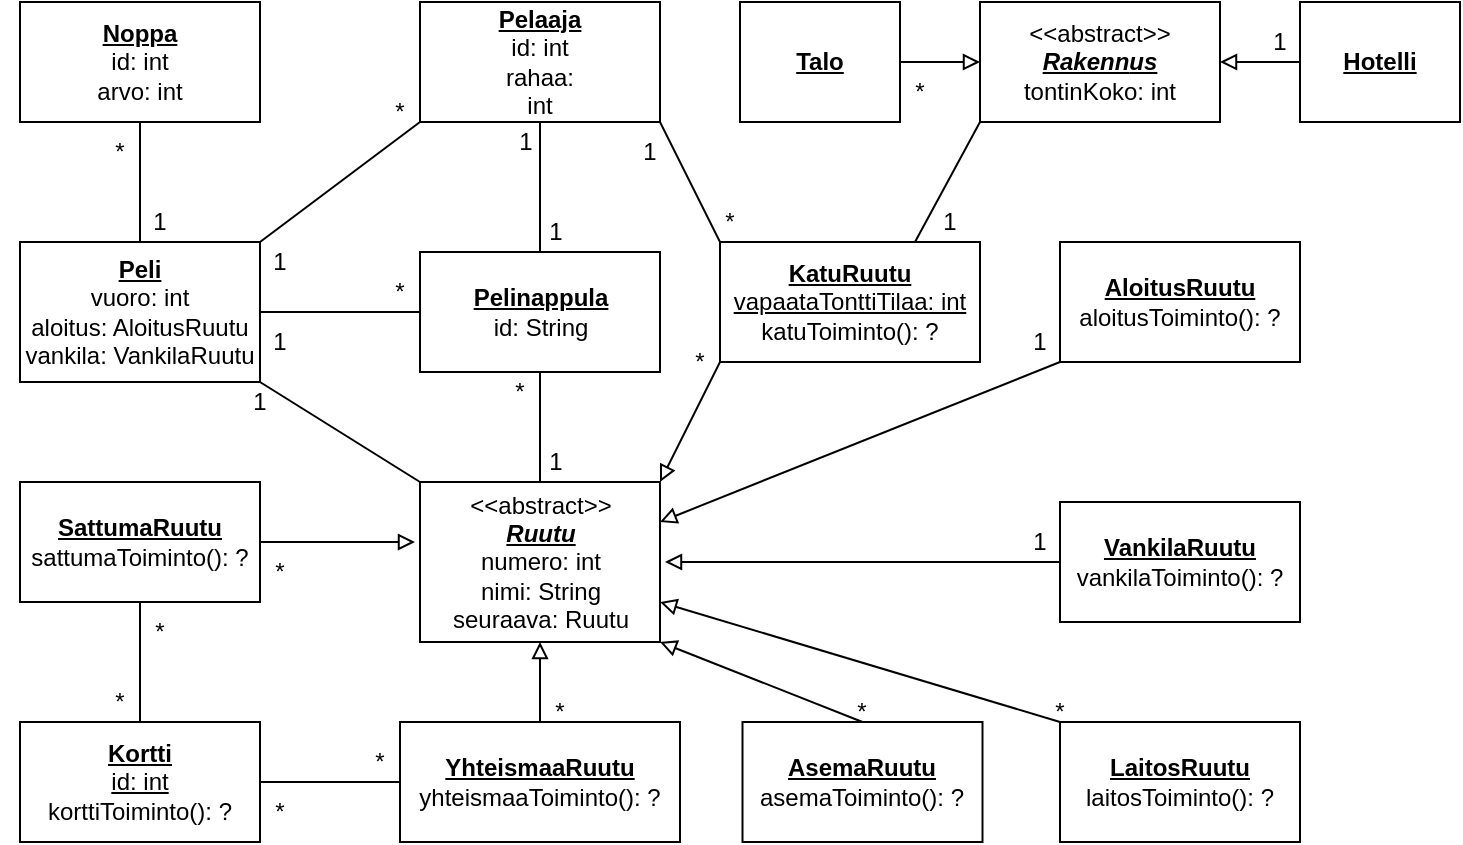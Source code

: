 <mxfile version="12.9.5" type="device"><diagram id="FYhtlltcUe9VGWHNHVP8" name="Page-1"><mxGraphModel dx="1038" dy="547" grid="1" gridSize="10" guides="1" tooltips="1" connect="1" arrows="1" fold="1" page="1" pageScale="1" pageWidth="850" pageHeight="1100" math="0" shadow="0"><root><mxCell id="0"/><mxCell id="1" parent="0"/><mxCell id="oc8PdfQoHnqJZ-_hbpS6-1" value="" style="rounded=0;whiteSpace=wrap;html=1;" vertex="1" parent="1"><mxGeometry x="40" y="160" width="120" height="70" as="geometry"/></mxCell><mxCell id="oc8PdfQoHnqJZ-_hbpS6-2" value="&lt;div&gt;&lt;u&gt;&lt;b&gt;Peli&lt;/b&gt;&lt;/u&gt;&lt;/div&gt;&lt;div&gt;vuoro: int&lt;/div&gt;&lt;div&gt;aloitus: AloitusRuutu&lt;br&gt;&lt;/div&gt;vankila: VankilaRuutu" style="text;html=1;strokeColor=none;fillColor=none;align=center;verticalAlign=middle;whiteSpace=wrap;rounded=0;" vertex="1" parent="1"><mxGeometry x="30" y="185" width="140" height="20" as="geometry"/></mxCell><mxCell id="oc8PdfQoHnqJZ-_hbpS6-3" value="" style="rounded=0;whiteSpace=wrap;html=1;" vertex="1" parent="1"><mxGeometry x="240" y="40" width="120" height="60" as="geometry"/></mxCell><mxCell id="oc8PdfQoHnqJZ-_hbpS6-4" value="&lt;div&gt;&lt;u&gt;&lt;b&gt;Pelaaja&lt;br&gt;&lt;/b&gt;&lt;/u&gt;&lt;/div&gt;&lt;div&gt;id: int&lt;br&gt;&lt;/div&gt;&lt;div&gt;rahaa: int&lt;br&gt;&lt;/div&gt;" style="text;html=1;strokeColor=none;fillColor=none;align=center;verticalAlign=middle;whiteSpace=wrap;rounded=0;" vertex="1" parent="1"><mxGeometry x="275" y="60" width="50" height="20" as="geometry"/></mxCell><mxCell id="oc8PdfQoHnqJZ-_hbpS6-5" value="" style="rounded=0;whiteSpace=wrap;html=1;" vertex="1" parent="1"><mxGeometry x="240" y="280" width="120" height="80" as="geometry"/></mxCell><mxCell id="oc8PdfQoHnqJZ-_hbpS6-6" value="&lt;div&gt;&amp;lt;&amp;lt;abstract&amp;gt;&amp;gt;&lt;br&gt;&lt;b&gt;&lt;/b&gt;&lt;u&gt;&lt;b&gt;&lt;/b&gt;&lt;/u&gt;&lt;/div&gt;&lt;div&gt;&lt;i&gt;&lt;u&gt;&lt;b&gt;Ruutu&lt;/b&gt;&lt;/u&gt;&lt;/i&gt;&lt;/div&gt;&lt;div&gt;numero: int&lt;/div&gt;&lt;div&gt;nimi: String&lt;/div&gt;&lt;div&gt;seuraava: Ruutu&lt;br&gt;&lt;/div&gt;" style="text;html=1;strokeColor=none;fillColor=none;align=center;verticalAlign=middle;whiteSpace=wrap;rounded=0;" vertex="1" parent="1"><mxGeometry x="237.5" y="310" width="125" height="20" as="geometry"/></mxCell><mxCell id="oc8PdfQoHnqJZ-_hbpS6-7" value="" style="rounded=0;whiteSpace=wrap;html=1;" vertex="1" parent="1"><mxGeometry x="240" y="165" width="120" height="60" as="geometry"/></mxCell><mxCell id="oc8PdfQoHnqJZ-_hbpS6-8" value="&lt;div&gt;&lt;u&gt;&lt;b&gt;Pelinappula&lt;/b&gt;&lt;/u&gt;&lt;/div&gt;&lt;div&gt;id: String&lt;br&gt;&lt;b&gt;&lt;/b&gt;&lt;/div&gt;" style="text;html=1;strokeColor=none;fillColor=none;align=center;verticalAlign=middle;whiteSpace=wrap;rounded=0;" vertex="1" parent="1"><mxGeometry x="272.5" y="185" width="55" height="20" as="geometry"/></mxCell><mxCell id="oc8PdfQoHnqJZ-_hbpS6-9" value="" style="rounded=0;whiteSpace=wrap;html=1;" vertex="1" parent="1"><mxGeometry x="40" y="40" width="120" height="60" as="geometry"/></mxCell><mxCell id="oc8PdfQoHnqJZ-_hbpS6-10" value="&lt;div&gt;&lt;u&gt;&lt;b&gt;Noppa&lt;/b&gt;&lt;/u&gt;&lt;/div&gt;&lt;div&gt;id: int&lt;/div&gt;&lt;div&gt;arvo: int&lt;br&gt;&lt;/div&gt;" style="text;html=1;strokeColor=none;fillColor=none;align=center;verticalAlign=middle;whiteSpace=wrap;rounded=0;" vertex="1" parent="1"><mxGeometry x="50" y="60" width="100" height="20" as="geometry"/></mxCell><mxCell id="oc8PdfQoHnqJZ-_hbpS6-11" value="" style="endArrow=none;html=1;exitX=0.5;exitY=1;exitDx=0;exitDy=0;entryX=0.5;entryY=0;entryDx=0;entryDy=0;" edge="1" parent="1" source="oc8PdfQoHnqJZ-_hbpS6-7" target="oc8PdfQoHnqJZ-_hbpS6-5"><mxGeometry width="50" height="50" relative="1" as="geometry"><mxPoint x="400" y="270" as="sourcePoint"/><mxPoint x="270" y="240" as="targetPoint"/></mxGeometry></mxCell><mxCell id="oc8PdfQoHnqJZ-_hbpS6-12" value="" style="endArrow=none;html=1;exitX=0.5;exitY=1;exitDx=0;exitDy=0;entryX=0.5;entryY=0;entryDx=0;entryDy=0;" edge="1" parent="1" source="oc8PdfQoHnqJZ-_hbpS6-3" target="oc8PdfQoHnqJZ-_hbpS6-7"><mxGeometry width="50" height="50" relative="1" as="geometry"><mxPoint x="310" y="140" as="sourcePoint"/><mxPoint x="270" y="140" as="targetPoint"/></mxGeometry></mxCell><mxCell id="oc8PdfQoHnqJZ-_hbpS6-14" value="" style="endArrow=none;html=1;entryX=0.5;entryY=1;entryDx=0;entryDy=0;exitX=0.5;exitY=0;exitDx=0;exitDy=0;" edge="1" parent="1" source="oc8PdfQoHnqJZ-_hbpS6-1" target="oc8PdfQoHnqJZ-_hbpS6-9"><mxGeometry width="50" height="50" relative="1" as="geometry"><mxPoint x="400" y="270" as="sourcePoint"/><mxPoint x="450" y="220" as="targetPoint"/></mxGeometry></mxCell><mxCell id="oc8PdfQoHnqJZ-_hbpS6-15" value="" style="endArrow=none;html=1;entryX=0;entryY=0.5;entryDx=0;entryDy=0;exitX=1;exitY=0.5;exitDx=0;exitDy=0;" edge="1" parent="1" source="oc8PdfQoHnqJZ-_hbpS6-1" target="oc8PdfQoHnqJZ-_hbpS6-7"><mxGeometry width="50" height="50" relative="1" as="geometry"><mxPoint x="400" y="270" as="sourcePoint"/><mxPoint x="450" y="220" as="targetPoint"/></mxGeometry></mxCell><mxCell id="oc8PdfQoHnqJZ-_hbpS6-16" value="" style="endArrow=none;html=1;entryX=0;entryY=1;entryDx=0;entryDy=0;exitX=1;exitY=0;exitDx=0;exitDy=0;" edge="1" parent="1" source="oc8PdfQoHnqJZ-_hbpS6-1" target="oc8PdfQoHnqJZ-_hbpS6-3"><mxGeometry width="50" height="50" relative="1" as="geometry"><mxPoint x="400" y="270" as="sourcePoint"/><mxPoint x="450" y="220" as="targetPoint"/></mxGeometry></mxCell><mxCell id="oc8PdfQoHnqJZ-_hbpS6-17" value="" style="endArrow=none;html=1;entryX=1;entryY=1;entryDx=0;entryDy=0;exitX=0;exitY=0;exitDx=0;exitDy=0;" edge="1" parent="1" source="oc8PdfQoHnqJZ-_hbpS6-5" target="oc8PdfQoHnqJZ-_hbpS6-1"><mxGeometry width="50" height="50" relative="1" as="geometry"><mxPoint x="400" y="270" as="sourcePoint"/><mxPoint x="450" y="220" as="targetPoint"/></mxGeometry></mxCell><mxCell id="oc8PdfQoHnqJZ-_hbpS6-20" value="1" style="text;html=1;strokeColor=none;fillColor=none;align=center;verticalAlign=middle;whiteSpace=wrap;rounded=0;" vertex="1" parent="1"><mxGeometry x="90" y="140" width="40" height="20" as="geometry"/></mxCell><mxCell id="oc8PdfQoHnqJZ-_hbpS6-21" value="*" style="text;html=1;strokeColor=none;fillColor=none;align=center;verticalAlign=middle;whiteSpace=wrap;rounded=0;" vertex="1" parent="1"><mxGeometry x="70" y="100" width="40" height="30" as="geometry"/></mxCell><mxCell id="oc8PdfQoHnqJZ-_hbpS6-23" value="1" style="text;html=1;strokeColor=none;fillColor=none;align=center;verticalAlign=middle;whiteSpace=wrap;rounded=0;" vertex="1" parent="1"><mxGeometry x="140" y="230" width="40" height="20" as="geometry"/></mxCell><mxCell id="oc8PdfQoHnqJZ-_hbpS6-25" value="*" style="text;html=1;strokeColor=none;fillColor=none;align=center;verticalAlign=middle;whiteSpace=wrap;rounded=0;" vertex="1" parent="1"><mxGeometry x="210" y="80" width="40" height="30" as="geometry"/></mxCell><mxCell id="oc8PdfQoHnqJZ-_hbpS6-26" value="1" style="text;html=1;strokeColor=none;fillColor=none;align=center;verticalAlign=middle;whiteSpace=wrap;rounded=0;" vertex="1" parent="1"><mxGeometry x="150" y="160" width="40" height="20" as="geometry"/></mxCell><mxCell id="oc8PdfQoHnqJZ-_hbpS6-27" value="1" style="text;html=1;strokeColor=none;fillColor=none;align=center;verticalAlign=middle;whiteSpace=wrap;rounded=0;" vertex="1" parent="1"><mxGeometry x="287.5" y="145" width="40" height="20" as="geometry"/></mxCell><mxCell id="oc8PdfQoHnqJZ-_hbpS6-28" value="1" style="text;html=1;strokeColor=none;fillColor=none;align=center;verticalAlign=middle;whiteSpace=wrap;rounded=0;" vertex="1" parent="1"><mxGeometry x="272.5" y="100" width="40" height="20" as="geometry"/></mxCell><mxCell id="oc8PdfQoHnqJZ-_hbpS6-29" value="1" style="text;html=1;strokeColor=none;fillColor=none;align=center;verticalAlign=middle;whiteSpace=wrap;rounded=0;" vertex="1" parent="1"><mxGeometry x="287.5" y="260" width="40" height="20" as="geometry"/></mxCell><mxCell id="oc8PdfQoHnqJZ-_hbpS6-30" value="*" style="text;html=1;strokeColor=none;fillColor=none;align=center;verticalAlign=middle;whiteSpace=wrap;rounded=0;" vertex="1" parent="1"><mxGeometry x="270" y="220" width="40" height="30" as="geometry"/></mxCell><mxCell id="oc8PdfQoHnqJZ-_hbpS6-31" value="*" style="text;html=1;strokeColor=none;fillColor=none;align=center;verticalAlign=middle;whiteSpace=wrap;rounded=0;" vertex="1" parent="1"><mxGeometry x="210" y="170" width="40" height="30" as="geometry"/></mxCell><mxCell id="oc8PdfQoHnqJZ-_hbpS6-34" value="1" style="text;html=1;strokeColor=none;fillColor=none;align=center;verticalAlign=middle;whiteSpace=wrap;rounded=0;" vertex="1" parent="1"><mxGeometry x="150" y="200" width="40" height="20" as="geometry"/></mxCell><mxCell id="oc8PdfQoHnqJZ-_hbpS6-36" value="&lt;div&gt;&lt;u&gt;&lt;b&gt;KatuRuutu&lt;/b&gt;&lt;/u&gt;&lt;/div&gt;&lt;div&gt;&lt;u&gt;vapaataTonttiTilaa: int&lt;br&gt;&lt;/u&gt;&lt;/div&gt;katuToiminto(): ?" style="rounded=0;whiteSpace=wrap;html=1;" vertex="1" parent="1"><mxGeometry x="390" y="160" width="130" height="60" as="geometry"/></mxCell><mxCell id="oc8PdfQoHnqJZ-_hbpS6-37" value="&lt;div&gt;&lt;u&gt;&lt;b&gt;Kortti&lt;/b&gt;&lt;/u&gt;&lt;/div&gt;&lt;div&gt;&lt;u&gt;id: int&lt;/u&gt;&lt;/div&gt;&lt;div&gt;korttiToiminto(): ?&lt;br&gt;&lt;/div&gt;" style="rounded=0;whiteSpace=wrap;html=1;" vertex="1" parent="1"><mxGeometry x="40" y="400" width="120" height="60" as="geometry"/></mxCell><mxCell id="oc8PdfQoHnqJZ-_hbpS6-38" value="" style="endArrow=none;html=1;entryX=0.5;entryY=1;entryDx=0;entryDy=0;exitX=0.5;exitY=0;exitDx=0;exitDy=0;" edge="1" parent="1" source="oc8PdfQoHnqJZ-_hbpS6-37" target="oc8PdfQoHnqJZ-_hbpS6-40"><mxGeometry width="50" height="50" relative="1" as="geometry"><mxPoint x="585" y="410" as="sourcePoint"/><mxPoint x="515" y="360" as="targetPoint"/></mxGeometry></mxCell><mxCell id="oc8PdfQoHnqJZ-_hbpS6-39" value="*" style="text;html=1;strokeColor=none;fillColor=none;align=center;verticalAlign=middle;whiteSpace=wrap;rounded=0;" vertex="1" parent="1"><mxGeometry x="90" y="340" width="40" height="30" as="geometry"/></mxCell><mxCell id="oc8PdfQoHnqJZ-_hbpS6-40" value="&lt;div&gt;&lt;u&gt;&lt;b&gt;SattumaRuutu&lt;/b&gt;&lt;/u&gt;&lt;/div&gt;sattumaToiminto(): ?" style="rounded=0;whiteSpace=wrap;html=1;" vertex="1" parent="1"><mxGeometry x="40" y="280" width="120" height="60" as="geometry"/></mxCell><mxCell id="oc8PdfQoHnqJZ-_hbpS6-41" value="&lt;div&gt;&lt;u&gt;&lt;b&gt;YhteismaaRuutu&lt;/b&gt;&lt;/u&gt;&lt;/div&gt;yhteismaaToiminto(): ?" style="rounded=0;whiteSpace=wrap;html=1;" vertex="1" parent="1"><mxGeometry x="230" y="400" width="140" height="60" as="geometry"/></mxCell><mxCell id="oc8PdfQoHnqJZ-_hbpS6-42" value="*" style="text;html=1;strokeColor=none;fillColor=none;align=center;verticalAlign=middle;whiteSpace=wrap;rounded=0;" vertex="1" parent="1"><mxGeometry x="200" y="410" width="40" height="20" as="geometry"/></mxCell><mxCell id="oc8PdfQoHnqJZ-_hbpS6-43" value="" style="endArrow=none;html=1;entryX=0;entryY=0.5;entryDx=0;entryDy=0;exitX=1;exitY=0.5;exitDx=0;exitDy=0;" edge="1" parent="1" source="oc8PdfQoHnqJZ-_hbpS6-37" target="oc8PdfQoHnqJZ-_hbpS6-41"><mxGeometry width="50" height="50" relative="1" as="geometry"><mxPoint x="365" y="340" as="sourcePoint"/><mxPoint x="415" y="290" as="targetPoint"/></mxGeometry></mxCell><mxCell id="oc8PdfQoHnqJZ-_hbpS6-44" value="*" style="text;html=1;strokeColor=none;fillColor=none;align=center;verticalAlign=middle;whiteSpace=wrap;rounded=0;" vertex="1" parent="1"><mxGeometry x="70" y="380" width="40" height="20" as="geometry"/></mxCell><mxCell id="oc8PdfQoHnqJZ-_hbpS6-45" value="*" style="text;html=1;strokeColor=none;fillColor=none;align=center;verticalAlign=middle;whiteSpace=wrap;rounded=0;" vertex="1" parent="1"><mxGeometry x="150" y="430" width="40" height="30" as="geometry"/></mxCell><mxCell id="oc8PdfQoHnqJZ-_hbpS6-51" value="" style="endArrow=block;html=1;exitX=1;exitY=0.5;exitDx=0;exitDy=0;endFill=0;entryX=0;entryY=0;entryDx=0;entryDy=0;" edge="1" parent="1" source="oc8PdfQoHnqJZ-_hbpS6-40" target="oc8PdfQoHnqJZ-_hbpS6-6"><mxGeometry width="50" height="50" relative="1" as="geometry"><mxPoint x="400" y="310" as="sourcePoint"/><mxPoint x="210" y="330" as="targetPoint"/></mxGeometry></mxCell><mxCell id="oc8PdfQoHnqJZ-_hbpS6-52" value="" style="endArrow=block;html=1;exitX=0.5;exitY=0;exitDx=0;exitDy=0;endFill=0;entryX=1;entryY=1;entryDx=0;entryDy=0;" edge="1" parent="1" source="oc8PdfQoHnqJZ-_hbpS6-76" target="oc8PdfQoHnqJZ-_hbpS6-5"><mxGeometry width="50" height="50" relative="1" as="geometry"><mxPoint x="112.5" y="690" as="sourcePoint"/><mxPoint x="380" y="370" as="targetPoint"/></mxGeometry></mxCell><mxCell id="oc8PdfQoHnqJZ-_hbpS6-54" value="" style="endArrow=block;html=1;exitX=0.5;exitY=0;exitDx=0;exitDy=0;endFill=0;entryX=0.5;entryY=1;entryDx=0;entryDy=0;" edge="1" parent="1" source="oc8PdfQoHnqJZ-_hbpS6-41" target="oc8PdfQoHnqJZ-_hbpS6-5"><mxGeometry width="50" height="50" relative="1" as="geometry"><mxPoint x="140" y="540" as="sourcePoint"/><mxPoint x="217.5" y="540" as="targetPoint"/></mxGeometry></mxCell><mxCell id="oc8PdfQoHnqJZ-_hbpS6-55" value="" style="endArrow=none;html=1;entryX=1;entryY=1;entryDx=0;entryDy=0;exitX=0;exitY=0;exitDx=0;exitDy=0;" edge="1" parent="1" source="oc8PdfQoHnqJZ-_hbpS6-36" target="oc8PdfQoHnqJZ-_hbpS6-3"><mxGeometry width="50" height="50" relative="1" as="geometry"><mxPoint x="400" y="310" as="sourcePoint"/><mxPoint x="450" y="260" as="targetPoint"/></mxGeometry></mxCell><mxCell id="oc8PdfQoHnqJZ-_hbpS6-56" value="*" style="text;html=1;strokeColor=none;fillColor=none;align=center;verticalAlign=middle;whiteSpace=wrap;rounded=0;" vertex="1" parent="1"><mxGeometry x="370" y="135" width="50" height="30" as="geometry"/></mxCell><mxCell id="oc8PdfQoHnqJZ-_hbpS6-57" value="1" style="text;html=1;strokeColor=none;fillColor=none;align=center;verticalAlign=middle;whiteSpace=wrap;rounded=0;" vertex="1" parent="1"><mxGeometry x="330" y="105" width="50" height="20" as="geometry"/></mxCell><mxCell id="oc8PdfQoHnqJZ-_hbpS6-60" value="&lt;div&gt;&amp;lt;&amp;lt;abstract&amp;gt;&amp;gt;&lt;br&gt;&lt;b&gt;&lt;u&gt;&lt;/u&gt;&lt;/b&gt;&lt;/div&gt;&lt;div&gt;&lt;i&gt;&lt;b&gt;&lt;u&gt;Rakenn&lt;/u&gt;&lt;u&gt;us&lt;/u&gt;&lt;/b&gt;&lt;/i&gt;&lt;/div&gt;&lt;div&gt;tontinKoko: int&lt;br&gt;&lt;/div&gt;" style="rounded=0;whiteSpace=wrap;html=1;" vertex="1" parent="1"><mxGeometry x="520" y="40" width="120" height="60" as="geometry"/></mxCell><mxCell id="oc8PdfQoHnqJZ-_hbpS6-61" value="&lt;br&gt;&lt;div&gt;&lt;u&gt;&lt;b&gt;Hotelli&lt;/b&gt;&lt;/u&gt;&lt;/div&gt;&lt;div&gt;&lt;u&gt;&lt;b&gt;&lt;br&gt;&lt;/b&gt;&lt;/u&gt;&lt;/div&gt;" style="rounded=0;whiteSpace=wrap;html=1;" vertex="1" parent="1"><mxGeometry x="680" y="40" width="80" height="60" as="geometry"/></mxCell><mxCell id="oc8PdfQoHnqJZ-_hbpS6-62" value="&lt;u&gt;&lt;b&gt;Talo&lt;/b&gt;&lt;/u&gt;" style="rounded=0;whiteSpace=wrap;html=1;" vertex="1" parent="1"><mxGeometry x="400" y="40" width="80" height="60" as="geometry"/></mxCell><mxCell id="oc8PdfQoHnqJZ-_hbpS6-63" value="" style="endArrow=block;html=1;endFill=0;entryX=0;entryY=0.5;entryDx=0;entryDy=0;exitX=1;exitY=0.5;exitDx=0;exitDy=0;" edge="1" parent="1" source="oc8PdfQoHnqJZ-_hbpS6-62" target="oc8PdfQoHnqJZ-_hbpS6-60"><mxGeometry width="50" height="50" relative="1" as="geometry"><mxPoint y="230" as="sourcePoint"/><mxPoint x="50" y="180" as="targetPoint"/></mxGeometry></mxCell><mxCell id="oc8PdfQoHnqJZ-_hbpS6-64" value="" style="endArrow=block;html=1;endFill=0;exitX=0;exitY=0.5;exitDx=0;exitDy=0;entryX=1;entryY=0.5;entryDx=0;entryDy=0;" edge="1" parent="1" source="oc8PdfQoHnqJZ-_hbpS6-61" target="oc8PdfQoHnqJZ-_hbpS6-60"><mxGeometry width="50" height="50" relative="1" as="geometry"><mxPoint x="620" y="230" as="sourcePoint"/><mxPoint x="600" y="110" as="targetPoint"/></mxGeometry></mxCell><mxCell id="oc8PdfQoHnqJZ-_hbpS6-65" value="" style="endArrow=none;html=1;entryX=0;entryY=1;entryDx=0;entryDy=0;exitX=0.75;exitY=0;exitDx=0;exitDy=0;" edge="1" parent="1" source="oc8PdfQoHnqJZ-_hbpS6-36" target="oc8PdfQoHnqJZ-_hbpS6-60"><mxGeometry width="50" height="50" relative="1" as="geometry"><mxPoint x="400" y="310" as="sourcePoint"/><mxPoint x="450" y="260" as="targetPoint"/></mxGeometry></mxCell><mxCell id="oc8PdfQoHnqJZ-_hbpS6-68" value="*" style="text;html=1;strokeColor=none;fillColor=none;align=center;verticalAlign=middle;whiteSpace=wrap;rounded=0;" vertex="1" parent="1"><mxGeometry x="470" y="70" width="40" height="30" as="geometry"/></mxCell><mxCell id="oc8PdfQoHnqJZ-_hbpS6-71" value="1" style="text;html=1;strokeColor=none;fillColor=none;align=center;verticalAlign=middle;whiteSpace=wrap;rounded=0;" vertex="1" parent="1"><mxGeometry x="480" y="140" width="50" height="20" as="geometry"/></mxCell><mxCell id="oc8PdfQoHnqJZ-_hbpS6-72" value="" style="endArrow=block;html=1;exitX=0;exitY=1;exitDx=0;exitDy=0;endFill=0;entryX=1;entryY=0;entryDx=0;entryDy=0;" edge="1" parent="1" source="oc8PdfQoHnqJZ-_hbpS6-36" target="oc8PdfQoHnqJZ-_hbpS6-5"><mxGeometry width="50" height="50" relative="1" as="geometry"><mxPoint x="140" y="540" as="sourcePoint"/><mxPoint x="217.5" y="540" as="targetPoint"/></mxGeometry></mxCell><mxCell id="oc8PdfQoHnqJZ-_hbpS6-74" value="&lt;u&gt;&lt;b&gt;AloitusRuutu&lt;/b&gt;&lt;/u&gt;&lt;div&gt;aloitusToiminto(): ?&lt;u&gt;&lt;b&gt;&lt;br&gt;&lt;/b&gt;&lt;/u&gt;&lt;/div&gt;" style="rounded=0;whiteSpace=wrap;html=1;" vertex="1" parent="1"><mxGeometry x="560" y="160" width="120" height="60" as="geometry"/></mxCell><mxCell id="oc8PdfQoHnqJZ-_hbpS6-75" value="&lt;div&gt;&lt;u&gt;&lt;b&gt;VankilaRuutu&lt;/b&gt;&lt;/u&gt;&lt;/div&gt;vankilaToiminto(): ?" style="rounded=0;whiteSpace=wrap;html=1;" vertex="1" parent="1"><mxGeometry x="560" y="290" width="120" height="60" as="geometry"/></mxCell><mxCell id="oc8PdfQoHnqJZ-_hbpS6-76" value="&lt;div&gt;&lt;u&gt;&lt;b&gt;AsemaRuutu&lt;/b&gt;&lt;/u&gt;&lt;/div&gt;asemaToiminto(): ?" style="rounded=0;whiteSpace=wrap;html=1;" vertex="1" parent="1"><mxGeometry x="401.25" y="400" width="120" height="60" as="geometry"/></mxCell><mxCell id="oc8PdfQoHnqJZ-_hbpS6-77" value="&lt;div&gt;&lt;u&gt;&lt;b&gt;LaitosRuutu&lt;/b&gt;&lt;/u&gt;&lt;/div&gt;laitosToiminto(): ?" style="rounded=0;whiteSpace=wrap;html=1;" vertex="1" parent="1"><mxGeometry x="560" y="400" width="120" height="60" as="geometry"/></mxCell><mxCell id="oc8PdfQoHnqJZ-_hbpS6-78" value="" style="endArrow=block;html=1;exitX=0;exitY=0;exitDx=0;exitDy=0;endFill=0;entryX=1;entryY=0.75;entryDx=0;entryDy=0;" edge="1" parent="1" source="oc8PdfQoHnqJZ-_hbpS6-77" target="oc8PdfQoHnqJZ-_hbpS6-5"><mxGeometry width="50" height="50" relative="1" as="geometry"><mxPoint x="122.5" y="700" as="sourcePoint"/><mxPoint x="380" y="350" as="targetPoint"/></mxGeometry></mxCell><mxCell id="oc8PdfQoHnqJZ-_hbpS6-79" value="" style="endArrow=block;html=1;exitX=0;exitY=0.5;exitDx=0;exitDy=0;endFill=0;entryX=1;entryY=0.5;entryDx=0;entryDy=0;" edge="1" parent="1" source="oc8PdfQoHnqJZ-_hbpS6-75" target="oc8PdfQoHnqJZ-_hbpS6-6"><mxGeometry width="50" height="50" relative="1" as="geometry"><mxPoint x="132.5" y="710" as="sourcePoint"/><mxPoint x="390" y="320" as="targetPoint"/></mxGeometry></mxCell><mxCell id="oc8PdfQoHnqJZ-_hbpS6-80" value="" style="endArrow=block;html=1;exitX=0;exitY=1;exitDx=0;exitDy=0;endFill=0;entryX=1;entryY=0.25;entryDx=0;entryDy=0;" edge="1" parent="1" source="oc8PdfQoHnqJZ-_hbpS6-74" target="oc8PdfQoHnqJZ-_hbpS6-5"><mxGeometry width="50" height="50" relative="1" as="geometry"><mxPoint x="142.5" y="720" as="sourcePoint"/><mxPoint x="420" y="280" as="targetPoint"/></mxGeometry></mxCell><mxCell id="oc8PdfQoHnqJZ-_hbpS6-81" value="1" style="text;html=1;strokeColor=none;fillColor=none;align=center;verticalAlign=middle;whiteSpace=wrap;rounded=0;" vertex="1" parent="1"><mxGeometry x="650" y="50" width="40" height="20" as="geometry"/></mxCell><mxCell id="oc8PdfQoHnqJZ-_hbpS6-83" value="1" style="text;html=1;strokeColor=none;fillColor=none;align=center;verticalAlign=middle;whiteSpace=wrap;rounded=0;" vertex="1" parent="1"><mxGeometry x="530" y="200" width="40" height="20" as="geometry"/></mxCell><mxCell id="oc8PdfQoHnqJZ-_hbpS6-84" value="1" style="text;html=1;strokeColor=none;fillColor=none;align=center;verticalAlign=middle;whiteSpace=wrap;rounded=0;" vertex="1" parent="1"><mxGeometry x="530" y="300" width="40" height="20" as="geometry"/></mxCell><mxCell id="oc8PdfQoHnqJZ-_hbpS6-85" value="*" style="text;html=1;strokeColor=none;fillColor=none;align=center;verticalAlign=middle;whiteSpace=wrap;rounded=0;" vertex="1" parent="1"><mxGeometry x="150" y="310" width="40" height="30" as="geometry"/></mxCell><mxCell id="oc8PdfQoHnqJZ-_hbpS6-86" value="*" style="text;html=1;strokeColor=none;fillColor=none;align=center;verticalAlign=middle;whiteSpace=wrap;rounded=0;" vertex="1" parent="1"><mxGeometry x="290" y="380" width="40" height="30" as="geometry"/></mxCell><mxCell id="oc8PdfQoHnqJZ-_hbpS6-88" value="*" style="text;html=1;strokeColor=none;fillColor=none;align=center;verticalAlign=middle;whiteSpace=wrap;rounded=0;" vertex="1" parent="1"><mxGeometry x="441.25" y="385" width="40" height="20" as="geometry"/></mxCell><mxCell id="oc8PdfQoHnqJZ-_hbpS6-89" value="*" style="text;html=1;strokeColor=none;fillColor=none;align=center;verticalAlign=middle;whiteSpace=wrap;rounded=0;" vertex="1" parent="1"><mxGeometry x="540" y="385" width="40" height="20" as="geometry"/></mxCell><mxCell id="oc8PdfQoHnqJZ-_hbpS6-90" value="*" style="text;html=1;strokeColor=none;fillColor=none;align=center;verticalAlign=middle;whiteSpace=wrap;rounded=0;" vertex="1" parent="1"><mxGeometry x="350" y="200" width="60" height="40" as="geometry"/></mxCell></root></mxGraphModel></diagram></mxfile>